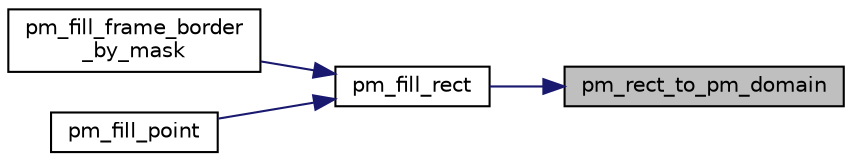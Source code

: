digraph "pm_rect_to_pm_domain"
{
 // INTERACTIVE_SVG=YES
 // LATEX_PDF_SIZE
  bgcolor="transparent";
  edge [fontname="Helvetica",fontsize="10",labelfontname="Helvetica",labelfontsize="10"];
  node [fontname="Helvetica",fontsize="10",shape=record];
  rankdir="RL";
  Node1 [label="pm_rect_to_pm_domain",height=0.2,width=0.4,color="black", fillcolor="grey75", style="filled", fontcolor="black",tooltip=" "];
  Node1 -> Node2 [dir="back",color="midnightblue",fontsize="10",style="solid",fontname="Helvetica"];
  Node2 [label="pm_fill_rect",height=0.2,width=0.4,color="black",URL="$d8/d26/group__PM__FUNCTION__GROUP.html#gafdf15c2c2724903df88b5982ed5324f7",tooltip=" "];
  Node2 -> Node3 [dir="back",color="midnightblue",fontsize="10",style="solid",fontname="Helvetica"];
  Node3 [label="pm_fill_frame_border\l_by_mask",height=0.2,width=0.4,color="black",URL="$d8/d26/group__PM__FUNCTION__GROUP.html#gaa435c5e716d18c934fe8136eea19c535",tooltip=" "];
  Node2 -> Node4 [dir="back",color="midnightblue",fontsize="10",style="solid",fontname="Helvetica"];
  Node4 [label="pm_fill_point",height=0.2,width=0.4,color="black",URL="$d8/d26/group__PM__FUNCTION__GROUP.html#gaad304605c049a0d3e591377b6eee738b",tooltip=" "];
}
